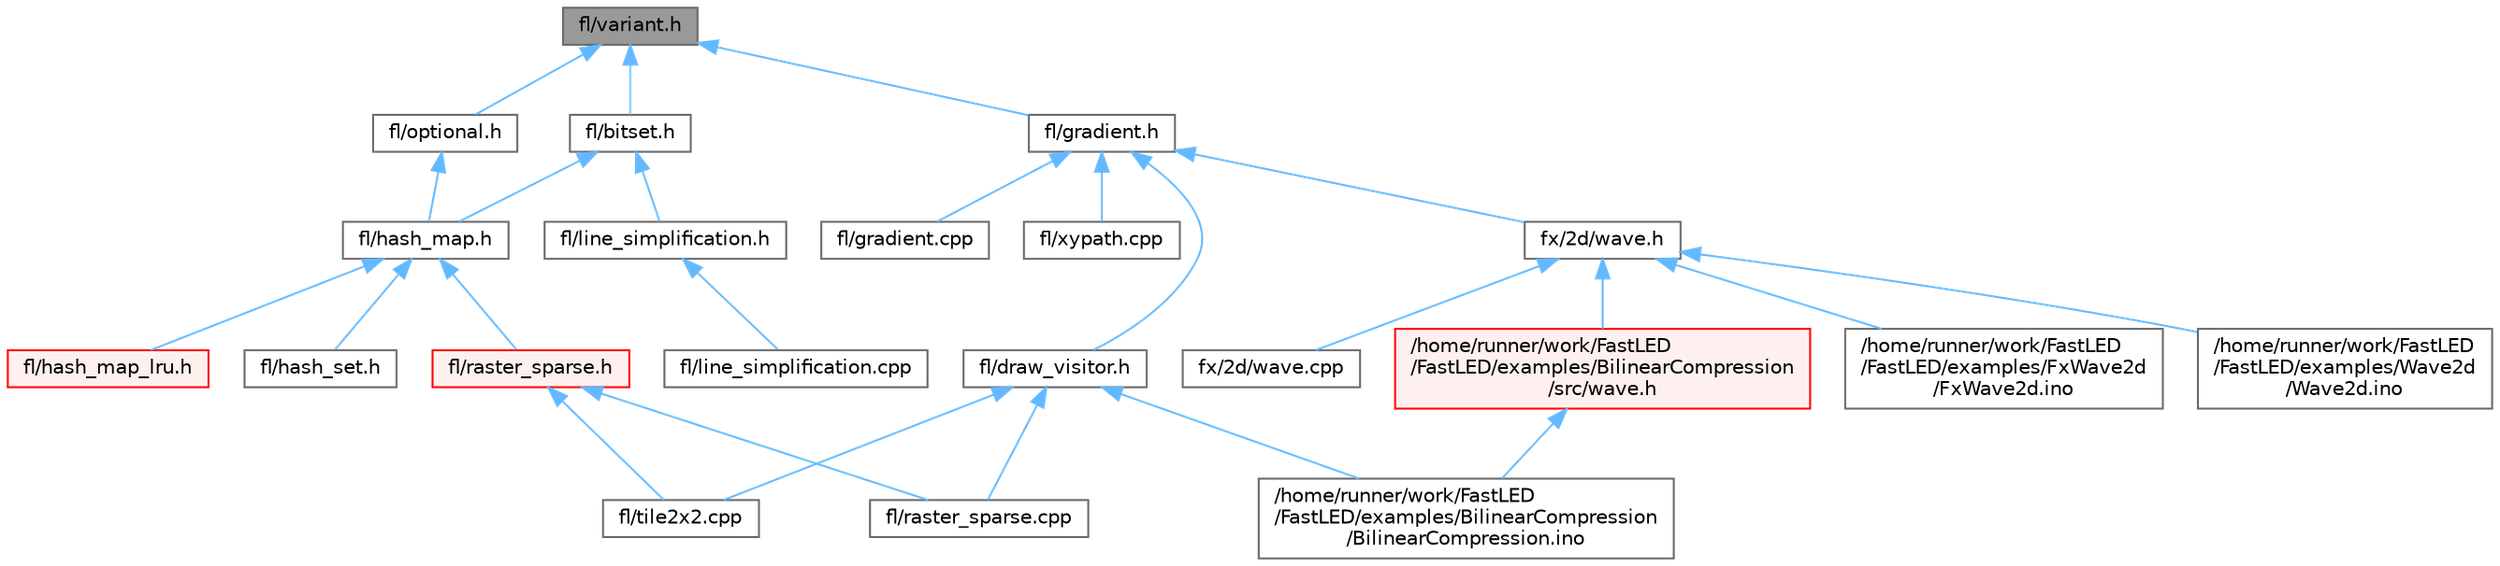 digraph "fl/variant.h"
{
 // INTERACTIVE_SVG=YES
 // LATEX_PDF_SIZE
  bgcolor="transparent";
  edge [fontname=Helvetica,fontsize=10,labelfontname=Helvetica,labelfontsize=10];
  node [fontname=Helvetica,fontsize=10,shape=box,height=0.2,width=0.4];
  Node1 [id="Node000001",label="fl/variant.h",height=0.2,width=0.4,color="gray40", fillcolor="grey60", style="filled", fontcolor="black",tooltip=" "];
  Node1 -> Node2 [id="edge1_Node000001_Node000002",dir="back",color="steelblue1",style="solid",tooltip=" "];
  Node2 [id="Node000002",label="fl/bitset.h",height=0.2,width=0.4,color="grey40", fillcolor="white", style="filled",URL="$d1/d69/bitset_8h.html",tooltip=" "];
  Node2 -> Node3 [id="edge2_Node000002_Node000003",dir="back",color="steelblue1",style="solid",tooltip=" "];
  Node3 [id="Node000003",label="fl/hash_map.h",height=0.2,width=0.4,color="grey40", fillcolor="white", style="filled",URL="$d6/d13/hash__map_8h.html",tooltip=" "];
  Node3 -> Node4 [id="edge3_Node000003_Node000004",dir="back",color="steelblue1",style="solid",tooltip=" "];
  Node4 [id="Node000004",label="fl/hash_map_lru.h",height=0.2,width=0.4,color="red", fillcolor="#FFF0F0", style="filled",URL="$dd/d0c/hash__map__lru_8h.html",tooltip=" "];
  Node3 -> Node8 [id="edge4_Node000003_Node000008",dir="back",color="steelblue1",style="solid",tooltip=" "];
  Node8 [id="Node000008",label="fl/hash_set.h",height=0.2,width=0.4,color="grey40", fillcolor="white", style="filled",URL="$dc/de3/hash__set_8h.html",tooltip=" "];
  Node3 -> Node9 [id="edge5_Node000003_Node000009",dir="back",color="steelblue1",style="solid",tooltip=" "];
  Node9 [id="Node000009",label="fl/raster_sparse.h",height=0.2,width=0.4,color="red", fillcolor="#FFF0F0", style="filled",URL="$d4/df9/raster__sparse_8h.html",tooltip=" "];
  Node9 -> Node17 [id="edge6_Node000009_Node000017",dir="back",color="steelblue1",style="solid",tooltip=" "];
  Node17 [id="Node000017",label="fl/raster_sparse.cpp",height=0.2,width=0.4,color="grey40", fillcolor="white", style="filled",URL="$d7/d58/raster__sparse_8cpp.html",tooltip=" "];
  Node9 -> Node14 [id="edge7_Node000009_Node000014",dir="back",color="steelblue1",style="solid",tooltip=" "];
  Node14 [id="Node000014",label="fl/tile2x2.cpp",height=0.2,width=0.4,color="grey40", fillcolor="white", style="filled",URL="$db/d15/tile2x2_8cpp.html",tooltip=" "];
  Node2 -> Node18 [id="edge8_Node000002_Node000018",dir="back",color="steelblue1",style="solid",tooltip=" "];
  Node18 [id="Node000018",label="fl/line_simplification.h",height=0.2,width=0.4,color="grey40", fillcolor="white", style="filled",URL="$d8/da7/line__simplification_8h.html",tooltip=" "];
  Node18 -> Node19 [id="edge9_Node000018_Node000019",dir="back",color="steelblue1",style="solid",tooltip=" "];
  Node19 [id="Node000019",label="fl/line_simplification.cpp",height=0.2,width=0.4,color="grey40", fillcolor="white", style="filled",URL="$de/ddb/line__simplification_8cpp.html",tooltip=" "];
  Node1 -> Node20 [id="edge10_Node000001_Node000020",dir="back",color="steelblue1",style="solid",tooltip=" "];
  Node20 [id="Node000020",label="fl/gradient.h",height=0.2,width=0.4,color="grey40", fillcolor="white", style="filled",URL="$db/dfe/gradient_8h.html",tooltip=" "];
  Node20 -> Node21 [id="edge11_Node000020_Node000021",dir="back",color="steelblue1",style="solid",tooltip=" "];
  Node21 [id="Node000021",label="fl/draw_visitor.h",height=0.2,width=0.4,color="grey40", fillcolor="white", style="filled",URL="$d0/d4f/draw__visitor_8h.html",tooltip=" "];
  Node21 -> Node11 [id="edge12_Node000021_Node000011",dir="back",color="steelblue1",style="solid",tooltip=" "];
  Node11 [id="Node000011",label="/home/runner/work/FastLED\l/FastLED/examples/BilinearCompression\l/BilinearCompression.ino",height=0.2,width=0.4,color="grey40", fillcolor="white", style="filled",URL="$da/d05/_bilinear_compression_8ino.html",tooltip=" "];
  Node21 -> Node17 [id="edge13_Node000021_Node000017",dir="back",color="steelblue1",style="solid",tooltip=" "];
  Node21 -> Node14 [id="edge14_Node000021_Node000014",dir="back",color="steelblue1",style="solid",tooltip=" "];
  Node20 -> Node22 [id="edge15_Node000020_Node000022",dir="back",color="steelblue1",style="solid",tooltip=" "];
  Node22 [id="Node000022",label="fl/gradient.cpp",height=0.2,width=0.4,color="grey40", fillcolor="white", style="filled",URL="$d3/d77/gradient_8cpp.html",tooltip=" "];
  Node20 -> Node15 [id="edge16_Node000020_Node000015",dir="back",color="steelblue1",style="solid",tooltip=" "];
  Node15 [id="Node000015",label="fl/xypath.cpp",height=0.2,width=0.4,color="grey40", fillcolor="white", style="filled",URL="$d4/d78/xypath_8cpp.html",tooltip=" "];
  Node20 -> Node23 [id="edge17_Node000020_Node000023",dir="back",color="steelblue1",style="solid",tooltip=" "];
  Node23 [id="Node000023",label="fx/2d/wave.h",height=0.2,width=0.4,color="grey40", fillcolor="white", style="filled",URL="$de/de9/src_2fx_22d_2wave_8h.html",tooltip=" "];
  Node23 -> Node12 [id="edge18_Node000023_Node000012",dir="back",color="steelblue1",style="solid",tooltip=" "];
  Node12 [id="Node000012",label="/home/runner/work/FastLED\l/FastLED/examples/BilinearCompression\l/src/wave.h",height=0.2,width=0.4,color="red", fillcolor="#FFF0F0", style="filled",URL="$d5/d16/examples_2_bilinear_compression_2src_2wave_8h.html",tooltip=" "];
  Node12 -> Node11 [id="edge19_Node000012_Node000011",dir="back",color="steelblue1",style="solid",tooltip=" "];
  Node23 -> Node24 [id="edge20_Node000023_Node000024",dir="back",color="steelblue1",style="solid",tooltip=" "];
  Node24 [id="Node000024",label="/home/runner/work/FastLED\l/FastLED/examples/FxWave2d\l/FxWave2d.ino",height=0.2,width=0.4,color="grey40", fillcolor="white", style="filled",URL="$dd/d10/_fx_wave2d_8ino.html",tooltip=" "];
  Node23 -> Node25 [id="edge21_Node000023_Node000025",dir="back",color="steelblue1",style="solid",tooltip=" "];
  Node25 [id="Node000025",label="/home/runner/work/FastLED\l/FastLED/examples/Wave2d\l/Wave2d.ino",height=0.2,width=0.4,color="grey40", fillcolor="white", style="filled",URL="$dd/d44/_wave2d_8ino.html",tooltip=" "];
  Node23 -> Node26 [id="edge22_Node000023_Node000026",dir="back",color="steelblue1",style="solid",tooltip=" "];
  Node26 [id="Node000026",label="fx/2d/wave.cpp",height=0.2,width=0.4,color="grey40", fillcolor="white", style="filled",URL="$d4/d7c/src_2fx_22d_2wave_8cpp.html",tooltip=" "];
  Node1 -> Node27 [id="edge23_Node000001_Node000027",dir="back",color="steelblue1",style="solid",tooltip=" "];
  Node27 [id="Node000027",label="fl/optional.h",height=0.2,width=0.4,color="grey40", fillcolor="white", style="filled",URL="$dc/d62/optional_8h.html",tooltip=" "];
  Node27 -> Node3 [id="edge24_Node000027_Node000003",dir="back",color="steelblue1",style="solid",tooltip=" "];
}

